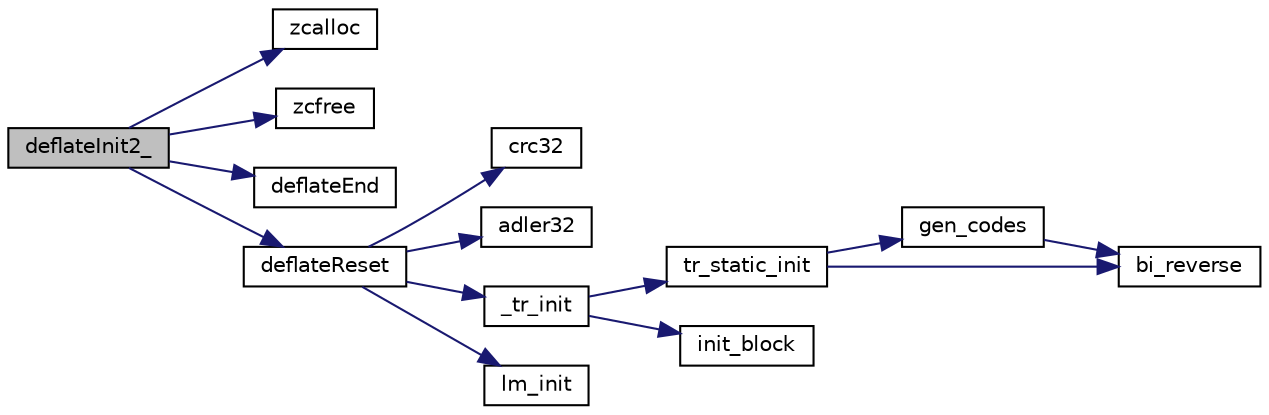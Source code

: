 digraph G
{
  edge [fontname="Helvetica",fontsize="10",labelfontname="Helvetica",labelfontsize="10"];
  node [fontname="Helvetica",fontsize="10",shape=record];
  rankdir="LR";
  Node1 [label="deflateInit2_",height=0.2,width=0.4,color="black", fillcolor="grey75", style="filled" fontcolor="black"];
  Node1 -> Node2 [color="midnightblue",fontsize="10",style="solid",fontname="Helvetica"];
  Node2 [label="zcalloc",height=0.2,width=0.4,color="black", fillcolor="white", style="filled",URL="$zutil_8c.html#a41dc53193e9af4588e7bcbe459f4f834"];
  Node1 -> Node3 [color="midnightblue",fontsize="10",style="solid",fontname="Helvetica"];
  Node3 [label="zcfree",height=0.2,width=0.4,color="black", fillcolor="white", style="filled",URL="$zutil_8c.html#a03a8230ad4ec43e8916fa91aad05bfd3"];
  Node1 -> Node4 [color="midnightblue",fontsize="10",style="solid",fontname="Helvetica"];
  Node4 [label="deflateEnd",height=0.2,width=0.4,color="black", fillcolor="white", style="filled",URL="$deflate_8c.html#ada68769789b1d84de7e708d6e848a075"];
  Node1 -> Node5 [color="midnightblue",fontsize="10",style="solid",fontname="Helvetica"];
  Node5 [label="deflateReset",height=0.2,width=0.4,color="black", fillcolor="white", style="filled",URL="$deflate_8c.html#a4f17a4d330d76066b4b26c27f7cde5dc"];
  Node5 -> Node6 [color="midnightblue",fontsize="10",style="solid",fontname="Helvetica"];
  Node6 [label="crc32",height=0.2,width=0.4,color="black", fillcolor="white", style="filled",URL="$zlib_2crc32_8c.html#af5a1c7b05170540ef3bb084e6cf903c4"];
  Node5 -> Node7 [color="midnightblue",fontsize="10",style="solid",fontname="Helvetica"];
  Node7 [label="adler32",height=0.2,width=0.4,color="black", fillcolor="white", style="filled",URL="$adler32_8c.html#a86607743a4b76949b24cf5cc2f01a40d"];
  Node5 -> Node8 [color="midnightblue",fontsize="10",style="solid",fontname="Helvetica"];
  Node8 [label="_tr_init",height=0.2,width=0.4,color="black", fillcolor="white", style="filled",URL="$trees_8c.html#a330f47f21a267ad5616b9ba72bf7f90b"];
  Node8 -> Node9 [color="midnightblue",fontsize="10",style="solid",fontname="Helvetica"];
  Node9 [label="tr_static_init",height=0.2,width=0.4,color="black", fillcolor="white", style="filled",URL="$trees_8c.html#af0327179e9998353dddfef79251847d4"];
  Node9 -> Node10 [color="midnightblue",fontsize="10",style="solid",fontname="Helvetica"];
  Node10 [label="gen_codes",height=0.2,width=0.4,color="black", fillcolor="white", style="filled",URL="$trees_8c.html#a599e4c4281ef721bd56222d9f01dec7c"];
  Node10 -> Node11 [color="midnightblue",fontsize="10",style="solid",fontname="Helvetica"];
  Node11 [label="bi_reverse",height=0.2,width=0.4,color="black", fillcolor="white", style="filled",URL="$trees_8c.html#ac59b08248ea9953b87f375717ab8524a"];
  Node9 -> Node11 [color="midnightblue",fontsize="10",style="solid",fontname="Helvetica"];
  Node8 -> Node12 [color="midnightblue",fontsize="10",style="solid",fontname="Helvetica"];
  Node12 [label="init_block",height=0.2,width=0.4,color="black", fillcolor="white", style="filled",URL="$trees_8c.html#ac5265fdf07ca6c4cc57769e2fb546d55"];
  Node5 -> Node13 [color="midnightblue",fontsize="10",style="solid",fontname="Helvetica"];
  Node13 [label="lm_init",height=0.2,width=0.4,color="black", fillcolor="white", style="filled",URL="$deflate_8c.html#ab197bb7bbeee75dcfccbfa8d55cae272"];
}
